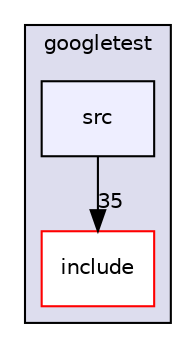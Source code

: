 digraph "build/_deps/googletest-src/googletest/src" {
  compound=true
  node [ fontsize="10", fontname="Helvetica"];
  edge [ labelfontsize="10", labelfontname="Helvetica"];
  subgraph clusterdir_001a0f336d1d0a6c17b1be78e41a6b36 {
    graph [ bgcolor="#ddddee", pencolor="black", label="googletest" fontname="Helvetica", fontsize="10", URL="dir_001a0f336d1d0a6c17b1be78e41a6b36.html"]
  dir_65c2869a7074b008415232db837a30d1 [shape=box label="include" fillcolor="white" style="filled" color="red" URL="dir_65c2869a7074b008415232db837a30d1.html"];
  dir_2ff1440f97469bf36508254a43fb786f [shape=box, label="src", style="filled", fillcolor="#eeeeff", pencolor="black", URL="dir_2ff1440f97469bf36508254a43fb786f.html"];
  }
  dir_2ff1440f97469bf36508254a43fb786f->dir_65c2869a7074b008415232db837a30d1 [headlabel="35", labeldistance=1.5 headhref="dir_000093_000071.html"];
}
